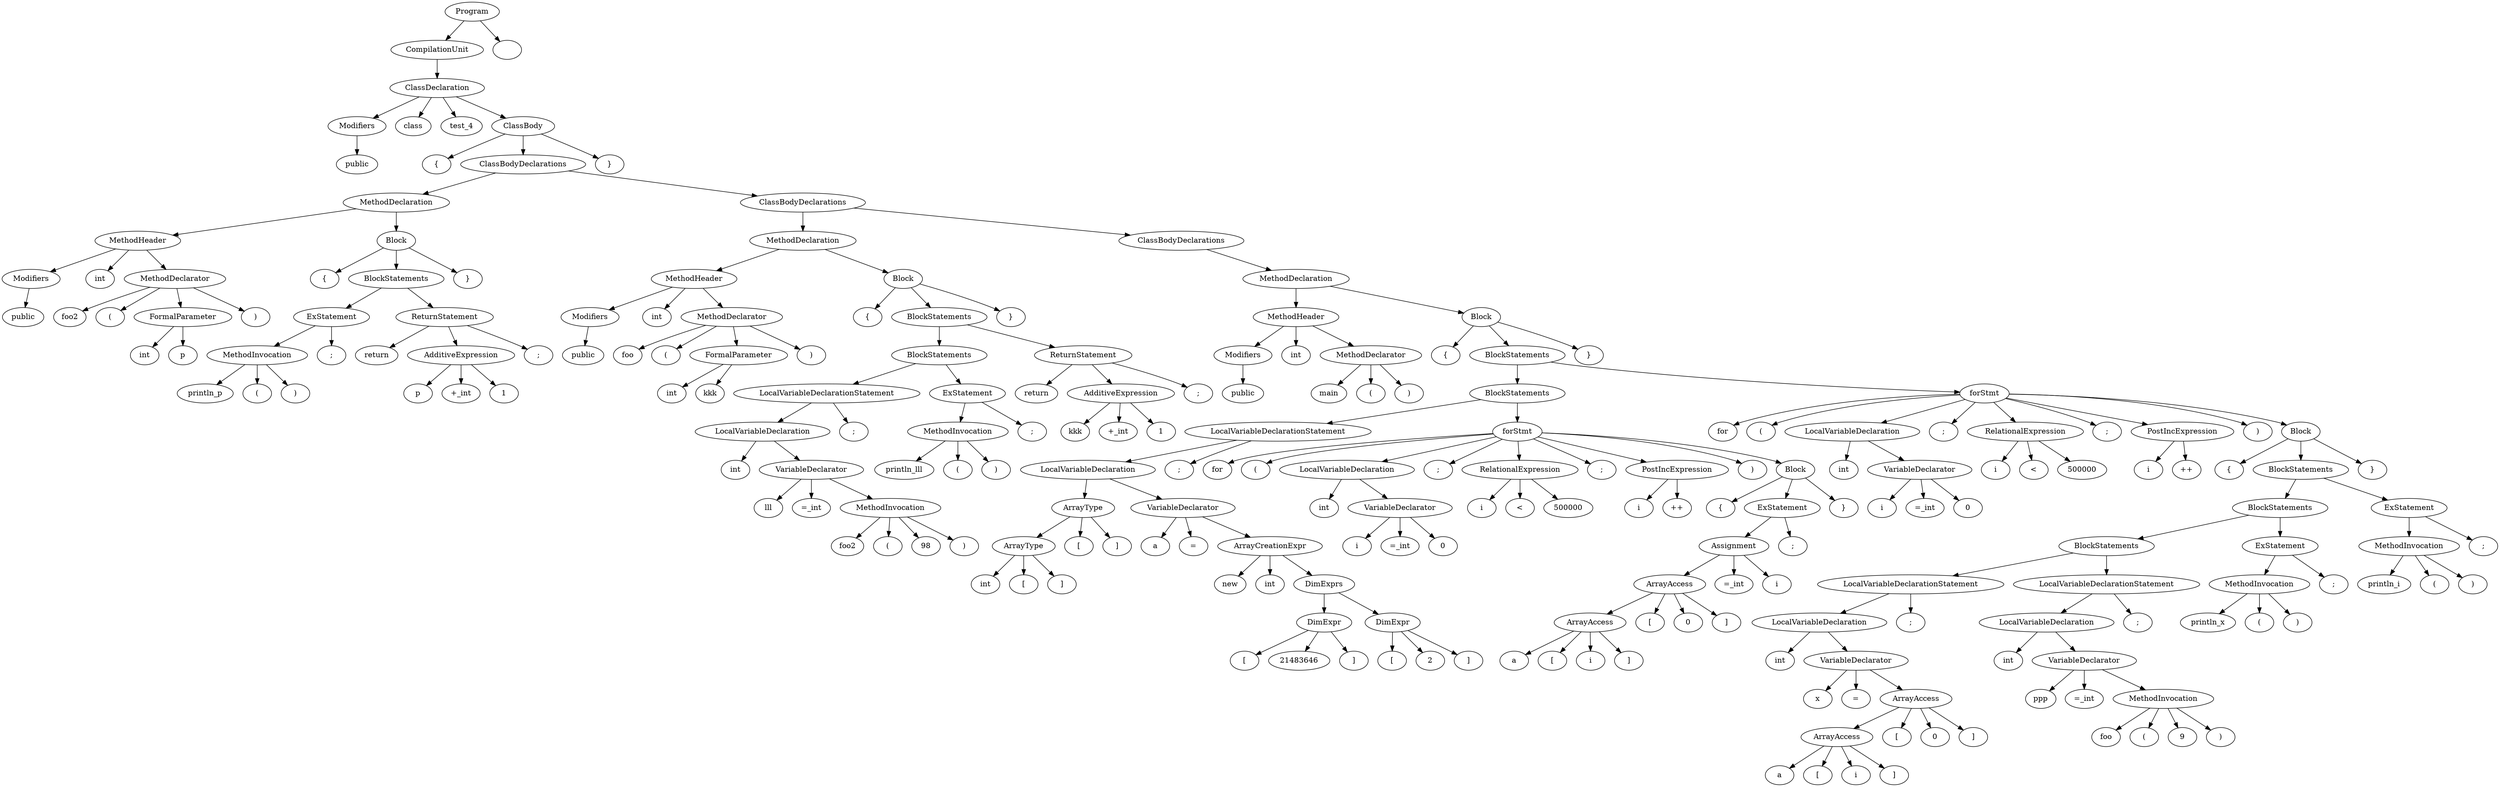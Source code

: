 digraph G {
n1 [label="public"]
n2 [label="Modifiers"]
n2->n1;
n3 [label="class"]
n4 [label="test_4"]
n5 [label="{"]
n6 [label="public"]
n7 [label="Modifiers"]
n7->n6;
n8 [label="int"]
n9 [label="foo2"]
n10 [label="("]
n11 [label="int"]
n12 [label="p"]
n13 [label="FormalParameter"]
n13->n12;
n13->n11;
n14 [label=")"]
n15 [label="MethodDeclarator"]
n15->n14;
n15->n13;
n15->n10;
n15->n9;
n16 [label="MethodHeader"]
n16->n15;
n16->n8;
n16->n7;
n17 [label="{"]
n18 [label="println_p"]
n19 [label="("]
n20 [label=")"]
n21 [label="MethodInvocation"]
n21->n20;
n21->n19;
n21->n18;
n22 [label=";"]
n23 [label="ExStatement"]
n23->n22;
n23->n21;
n24 [label="return"]
n25 [label="p"]
n26 [label="+_int"]
n27 [label="1"]
n28 [label="AdditiveExpression"]
n28->n27;
n28->n26;
n28->n25;
n29 [label=";"]
n30 [label="ReturnStatement"]
n30->n29;
n30->n28;
n30->n24;
n31 [label="BlockStatements"]
n31->n30;
n31->n23;
n32 [label="}"]
n33 [label="Block"]
n33->n32;
n33->n31;
n33->n17;
n34 [label="MethodDeclaration"]
n34->n33;
n34->n16;
n35 [label="public"]
n36 [label="Modifiers"]
n36->n35;
n37 [label="int"]
n38 [label="foo"]
n39 [label="("]
n40 [label="int"]
n41 [label="kkk"]
n42 [label="FormalParameter"]
n42->n41;
n42->n40;
n43 [label=")"]
n44 [label="MethodDeclarator"]
n44->n43;
n44->n42;
n44->n39;
n44->n38;
n45 [label="MethodHeader"]
n45->n44;
n45->n37;
n45->n36;
n46 [label="{"]
n47 [label="int"]
n48 [label="lll"]
n49 [label="=_int"]
n50 [label="foo2"]
n51 [label="("]
n52 [label="98"]
n53 [label=")"]
n54 [label="MethodInvocation"]
n54->n53;
n54->n52;
n54->n51;
n54->n50;
n55 [label="VariableDeclarator"]
n55->n54;
n55->n49;
n55->n48;
n56 [label="LocalVariableDeclaration"]
n56->n55;
n56->n47;
n57 [label=";"]
n58 [label="LocalVariableDeclarationStatement"]
n58->n57;
n58->n56;
n59 [label="println_lll"]
n60 [label="("]
n61 [label=")"]
n62 [label="MethodInvocation"]
n62->n61;
n62->n60;
n62->n59;
n63 [label=";"]
n64 [label="ExStatement"]
n64->n63;
n64->n62;
n65 [label="BlockStatements"]
n65->n64;
n65->n58;
n66 [label="return"]
n67 [label="kkk"]
n68 [label="+_int"]
n69 [label="1"]
n70 [label="AdditiveExpression"]
n70->n69;
n70->n68;
n70->n67;
n71 [label=";"]
n72 [label="ReturnStatement"]
n72->n71;
n72->n70;
n72->n66;
n73 [label="BlockStatements"]
n73->n72;
n73->n65;
n74 [label="}"]
n75 [label="Block"]
n75->n74;
n75->n73;
n75->n46;
n76 [label="MethodDeclaration"]
n76->n75;
n76->n45;
n77 [label="public"]
n78 [label="Modifiers"]
n78->n77;
n79 [label="int"]
n80 [label="main"]
n81 [label="("]
n82 [label=")"]
n83 [label="MethodDeclarator"]
n83->n82;
n83->n81;
n83->n80;
n84 [label="MethodHeader"]
n84->n83;
n84->n79;
n84->n78;
n85 [label="{"]
n86 [label="int"]
n87 [label="["]
n88 [label="]"]
n89 [label="ArrayType"]
n89->n88;
n89->n87;
n89->n86;
n90 [label="["]
n91 [label="]"]
n92 [label="ArrayType"]
n92->n91;
n92->n90;
n92->n89;
n93 [label="a"]
n94 [label="="]
n95 [label="new"]
n96 [label="int"]
n97 [label="["]
n98 [label="21483646"]
n99 [label="]"]
n100 [label="DimExpr"]
n100->n99;
n100->n98;
n100->n97;
n101 [label="["]
n102 [label="2"]
n103 [label="]"]
n104 [label="DimExpr"]
n104->n103;
n104->n102;
n104->n101;
n105 [label="DimExprs"]
n105->n104;
n105->n100;
n106 [label="ArrayCreationExpr"]
n106->n105;
n106->n96;
n106->n95;
n107 [label="VariableDeclarator"]
n107->n106;
n107->n94;
n107->n93;
n108 [label="LocalVariableDeclaration"]
n108->n107;
n108->n92;
n109 [label=";"]
n110 [label="LocalVariableDeclarationStatement"]
n110->n109;
n110->n108;
n111 [label="for"]
n112 [label="("]
n113 [label="int"]
n114 [label="i"]
n115 [label="=_int"]
n116 [label="0"]
n117 [label="VariableDeclarator"]
n117->n116;
n117->n115;
n117->n114;
n118 [label="LocalVariableDeclaration"]
n118->n117;
n118->n113;
n119 [label=";"]
n120 [label="i"]
n121 [label="<"]
n122 [label="500000"]
n123 [label="RelationalExpression"]
n123->n122;
n123->n121;
n123->n120;
n124 [label=";"]
n125 [label="i"]
n126 [label="++"]
n127 [label="PostIncExpression"]
n127->n126;
n127->n125;
n128 [label=")"]
n129 [label="{"]
n130 [label="a"]
n131 [label="["]
n132 [label="i"]
n133 [label="]"]
n134 [label="ArrayAccess"]
n134->n133;
n134->n132;
n134->n131;
n134->n130;
n135 [label="["]
n136 [label="0"]
n137 [label="]"]
n138 [label="ArrayAccess"]
n138->n137;
n138->n136;
n138->n135;
n138->n134;
n139 [label="=_int"]
n140 [label="i"]
n141 [label="Assignment"]
n141->n140;
n141->n139;
n141->n138;
n142 [label=";"]
n143 [label="ExStatement"]
n143->n142;
n143->n141;
n144 [label="}"]
n145 [label="Block"]
n145->n144;
n145->n143;
n145->n129;
n146 [label="forStmt"]
n146->n145;
n146->n128;
n146->n127;
n146->n124;
n146->n123;
n146->n119;
n146->n118;
n146->n112;
n146->n111;
n147 [label="BlockStatements"]
n147->n146;
n147->n110;
n148 [label="for"]
n149 [label="("]
n150 [label="int"]
n151 [label="i"]
n152 [label="=_int"]
n153 [label="0"]
n154 [label="VariableDeclarator"]
n154->n153;
n154->n152;
n154->n151;
n155 [label="LocalVariableDeclaration"]
n155->n154;
n155->n150;
n156 [label=";"]
n157 [label="i"]
n158 [label="<"]
n159 [label="500000"]
n160 [label="RelationalExpression"]
n160->n159;
n160->n158;
n160->n157;
n161 [label=";"]
n162 [label="i"]
n163 [label="++"]
n164 [label="PostIncExpression"]
n164->n163;
n164->n162;
n165 [label=")"]
n166 [label="{"]
n167 [label="int"]
n168 [label="x"]
n169 [label="="]
n170 [label="a"]
n171 [label="["]
n172 [label="i"]
n173 [label="]"]
n174 [label="ArrayAccess"]
n174->n173;
n174->n172;
n174->n171;
n174->n170;
n175 [label="["]
n176 [label="0"]
n177 [label="]"]
n178 [label="ArrayAccess"]
n178->n177;
n178->n176;
n178->n175;
n178->n174;
n179 [label="VariableDeclarator"]
n179->n178;
n179->n169;
n179->n168;
n180 [label="LocalVariableDeclaration"]
n180->n179;
n180->n167;
n181 [label=";"]
n182 [label="LocalVariableDeclarationStatement"]
n182->n181;
n182->n180;
n183 [label="int"]
n184 [label="ppp"]
n185 [label="=_int"]
n186 [label="foo"]
n187 [label="("]
n188 [label="9"]
n189 [label=")"]
n190 [label="MethodInvocation"]
n190->n189;
n190->n188;
n190->n187;
n190->n186;
n191 [label="VariableDeclarator"]
n191->n190;
n191->n185;
n191->n184;
n192 [label="LocalVariableDeclaration"]
n192->n191;
n192->n183;
n193 [label=";"]
n194 [label="LocalVariableDeclarationStatement"]
n194->n193;
n194->n192;
n195 [label="BlockStatements"]
n195->n194;
n195->n182;
n196 [label="println_x"]
n197 [label="("]
n198 [label=")"]
n199 [label="MethodInvocation"]
n199->n198;
n199->n197;
n199->n196;
n200 [label=";"]
n201 [label="ExStatement"]
n201->n200;
n201->n199;
n202 [label="BlockStatements"]
n202->n201;
n202->n195;
n203 [label="println_i"]
n204 [label="("]
n205 [label=")"]
n206 [label="MethodInvocation"]
n206->n205;
n206->n204;
n206->n203;
n207 [label=";"]
n208 [label="ExStatement"]
n208->n207;
n208->n206;
n209 [label="BlockStatements"]
n209->n208;
n209->n202;
n210 [label="}"]
n211 [label="Block"]
n211->n210;
n211->n209;
n211->n166;
n212 [label="forStmt"]
n212->n211;
n212->n165;
n212->n164;
n212->n161;
n212->n160;
n212->n156;
n212->n155;
n212->n149;
n212->n148;
n213 [label="BlockStatements"]
n213->n212;
n213->n147;
n214 [label="}"]
n215 [label="Block"]
n215->n214;
n215->n213;
n215->n85;
n216 [label="MethodDeclaration"]
n216->n215;
n216->n84;
n217 [label="ClassBodyDeclarations"]
n217->n216;
n218 [label="ClassBodyDeclarations"]
n218->n217;
n218->n76;
n219 [label="ClassBodyDeclarations"]
n219->n218;
n219->n34;
n220 [label="}"]
n221 [label="ClassBody"]
n221->n220;
n221->n219;
n221->n5;
n222 [label="ClassDeclaration"]
n222->n221;
n222->n4;
n222->n3;
n222->n2;
n223 [label="CompilationUnit"]
n223->n222;
n224 [label="Program"]
n224->n225;
n224->n223;
n225 [label=""]
}
